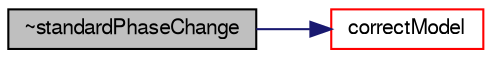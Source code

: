 digraph "~standardPhaseChange"
{
  bgcolor="transparent";
  edge [fontname="FreeSans",fontsize="10",labelfontname="FreeSans",labelfontsize="10"];
  node [fontname="FreeSans",fontsize="10",shape=record];
  rankdir="LR";
  Node2 [label="~standardPhaseChange",height=0.2,width=0.4,color="black", fillcolor="grey75", style="filled", fontcolor="black"];
  Node2 -> Node3 [color="midnightblue",fontsize="10",style="solid",fontname="FreeSans"];
  Node3 [label="correctModel",height=0.2,width=0.4,color="red",URL="$a29174.html#abd12427a5e2dc465d748364b75b41c46",tooltip="Correct. "];
}
